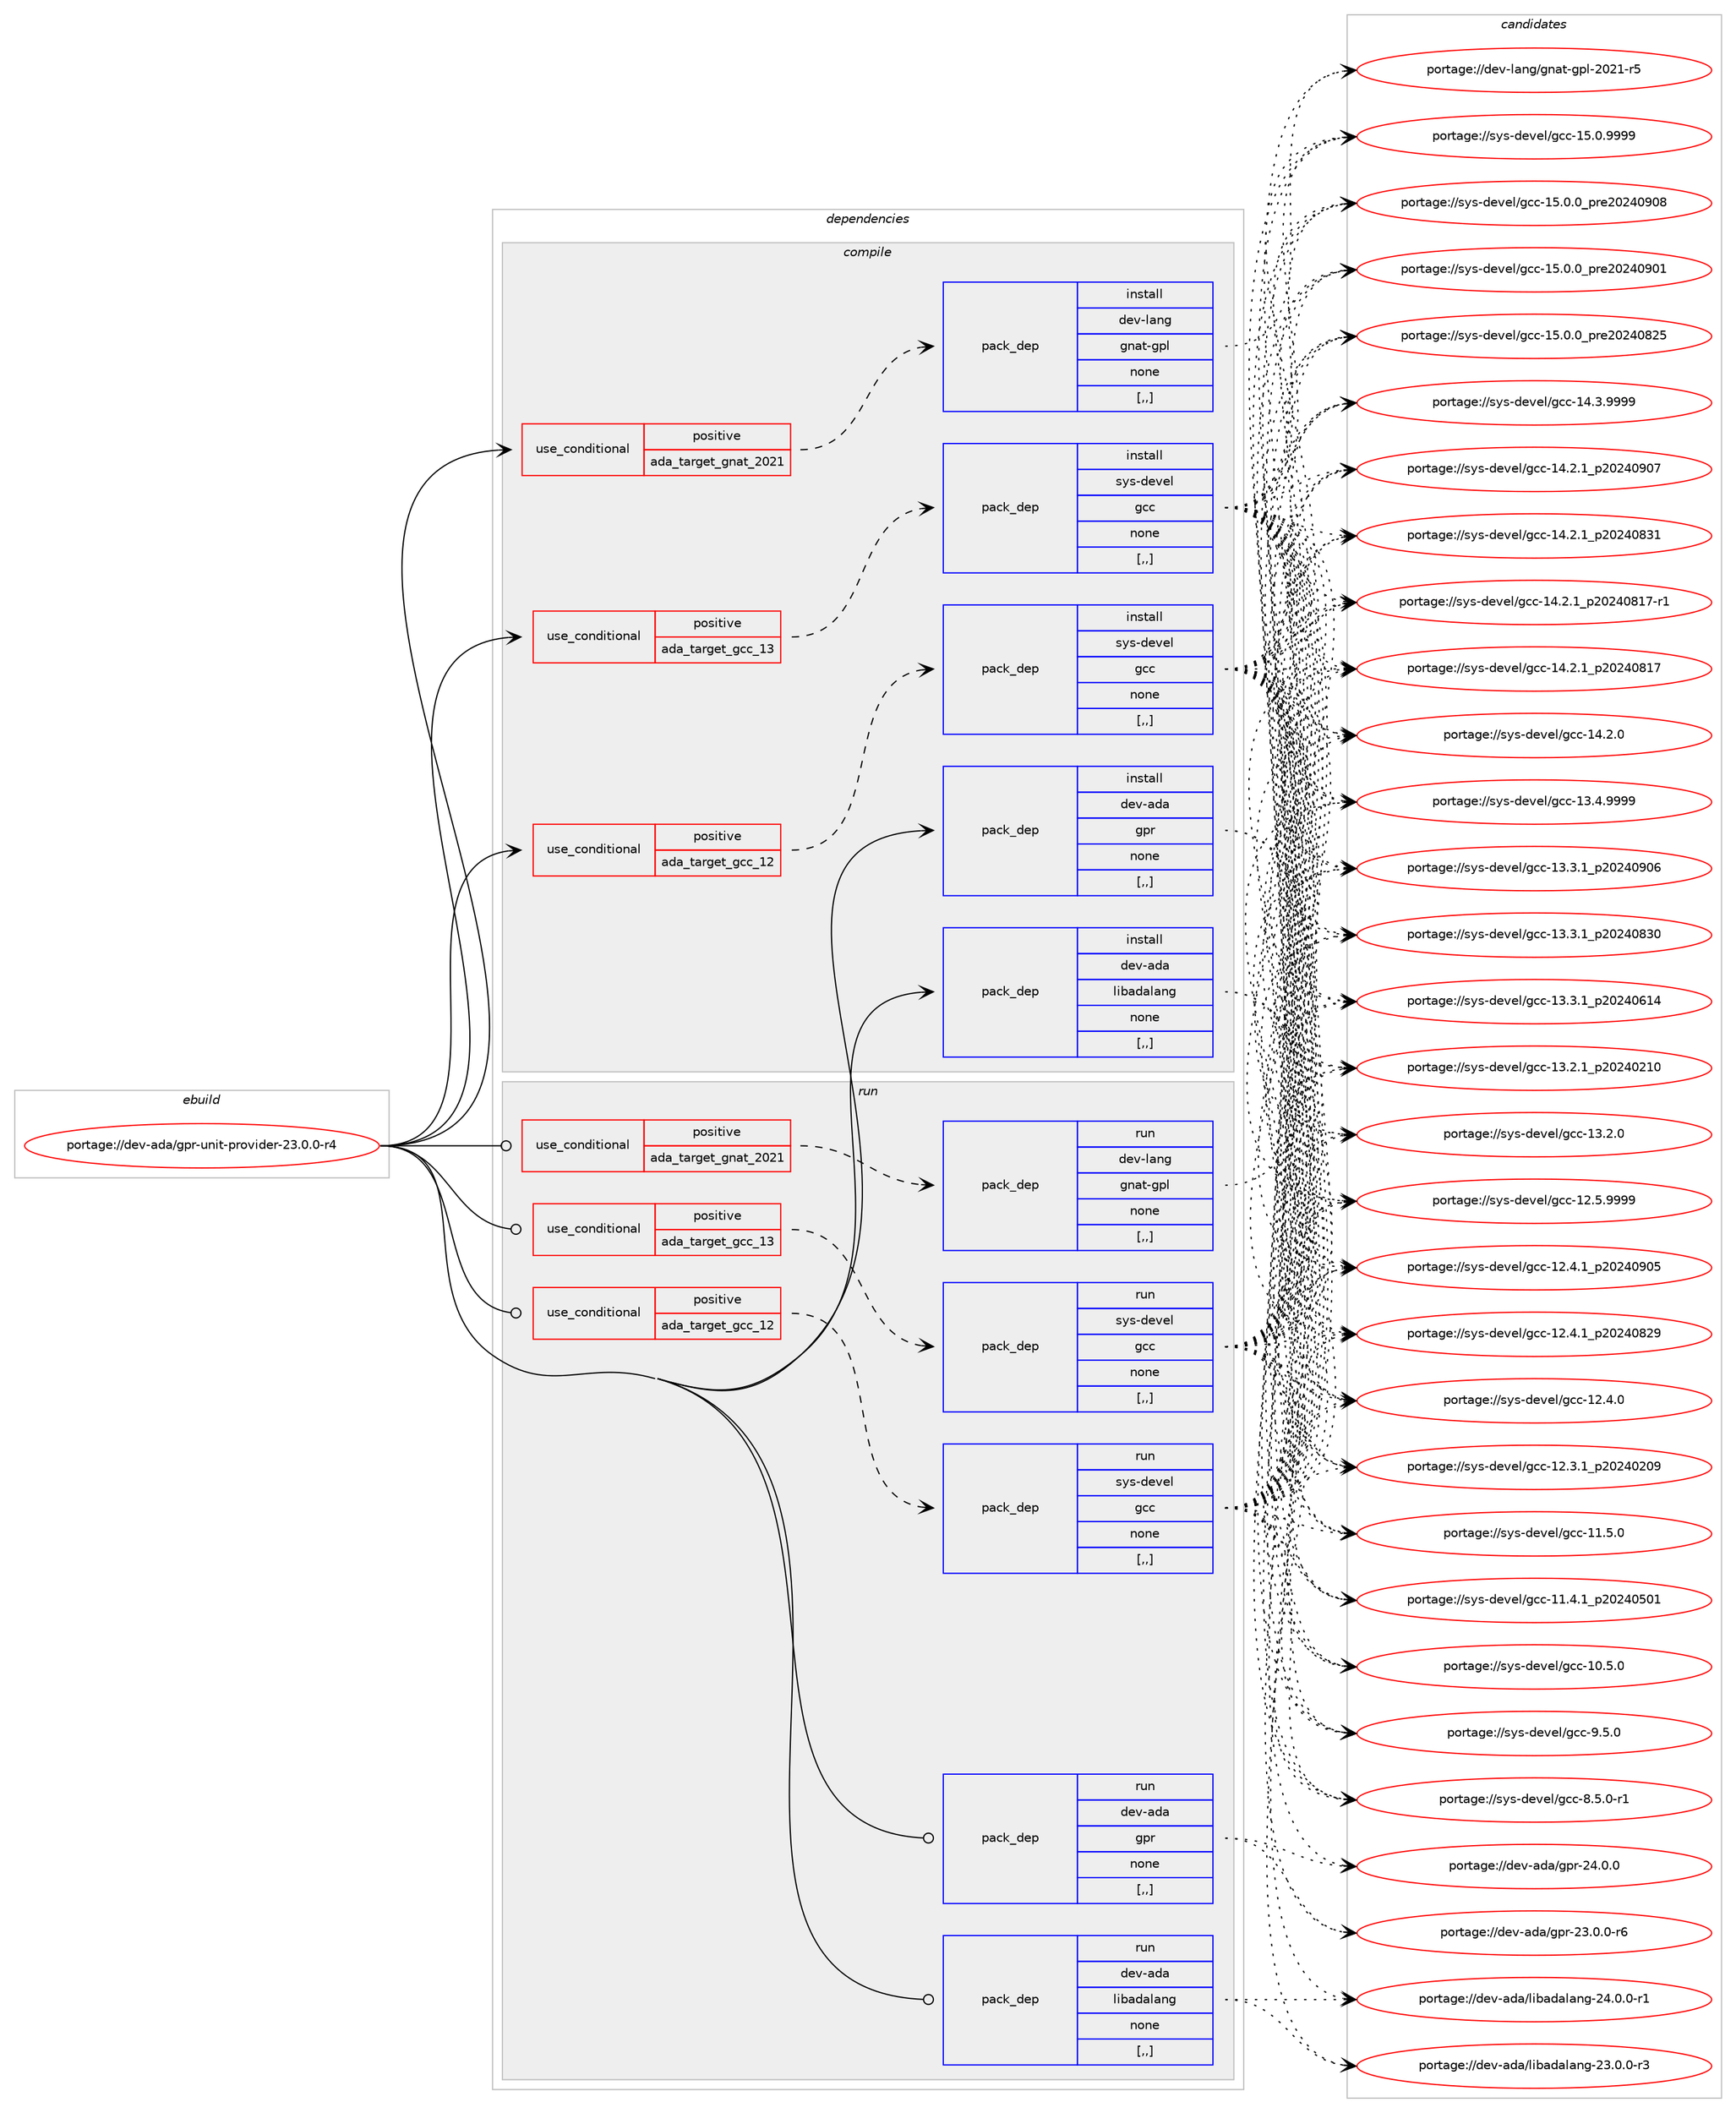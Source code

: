 digraph prolog {

# *************
# Graph options
# *************

newrank=true;
concentrate=true;
compound=true;
graph [rankdir=LR,fontname=Helvetica,fontsize=10,ranksep=1.5];#, ranksep=2.5, nodesep=0.2];
edge  [arrowhead=vee];
node  [fontname=Helvetica,fontsize=10];

# **********
# The ebuild
# **********

subgraph cluster_leftcol {
color=gray;
label=<<i>ebuild</i>>;
id [label="portage://dev-ada/gpr-unit-provider-23.0.0-r4", color=red, width=4, href="../dev-ada/gpr-unit-provider-23.0.0-r4.svg"];
}

# ****************
# The dependencies
# ****************

subgraph cluster_midcol {
color=gray;
label=<<i>dependencies</i>>;
subgraph cluster_compile {
fillcolor="#eeeeee";
style=filled;
label=<<i>compile</i>>;
subgraph cond146392 {
dependency557303 [label=<<TABLE BORDER="0" CELLBORDER="1" CELLSPACING="0" CELLPADDING="4"><TR><TD ROWSPAN="3" CELLPADDING="10">use_conditional</TD></TR><TR><TD>positive</TD></TR><TR><TD>ada_target_gcc_12</TD></TR></TABLE>>, shape=none, color=red];
subgraph pack406389 {
dependency557304 [label=<<TABLE BORDER="0" CELLBORDER="1" CELLSPACING="0" CELLPADDING="4" WIDTH="220"><TR><TD ROWSPAN="6" CELLPADDING="30">pack_dep</TD></TR><TR><TD WIDTH="110">install</TD></TR><TR><TD>sys-devel</TD></TR><TR><TD>gcc</TD></TR><TR><TD>none</TD></TR><TR><TD>[,,]</TD></TR></TABLE>>, shape=none, color=blue];
}
dependency557303:e -> dependency557304:w [weight=20,style="dashed",arrowhead="vee"];
}
id:e -> dependency557303:w [weight=20,style="solid",arrowhead="vee"];
subgraph cond146393 {
dependency557305 [label=<<TABLE BORDER="0" CELLBORDER="1" CELLSPACING="0" CELLPADDING="4"><TR><TD ROWSPAN="3" CELLPADDING="10">use_conditional</TD></TR><TR><TD>positive</TD></TR><TR><TD>ada_target_gcc_13</TD></TR></TABLE>>, shape=none, color=red];
subgraph pack406390 {
dependency557306 [label=<<TABLE BORDER="0" CELLBORDER="1" CELLSPACING="0" CELLPADDING="4" WIDTH="220"><TR><TD ROWSPAN="6" CELLPADDING="30">pack_dep</TD></TR><TR><TD WIDTH="110">install</TD></TR><TR><TD>sys-devel</TD></TR><TR><TD>gcc</TD></TR><TR><TD>none</TD></TR><TR><TD>[,,]</TD></TR></TABLE>>, shape=none, color=blue];
}
dependency557305:e -> dependency557306:w [weight=20,style="dashed",arrowhead="vee"];
}
id:e -> dependency557305:w [weight=20,style="solid",arrowhead="vee"];
subgraph cond146394 {
dependency557307 [label=<<TABLE BORDER="0" CELLBORDER="1" CELLSPACING="0" CELLPADDING="4"><TR><TD ROWSPAN="3" CELLPADDING="10">use_conditional</TD></TR><TR><TD>positive</TD></TR><TR><TD>ada_target_gnat_2021</TD></TR></TABLE>>, shape=none, color=red];
subgraph pack406391 {
dependency557308 [label=<<TABLE BORDER="0" CELLBORDER="1" CELLSPACING="0" CELLPADDING="4" WIDTH="220"><TR><TD ROWSPAN="6" CELLPADDING="30">pack_dep</TD></TR><TR><TD WIDTH="110">install</TD></TR><TR><TD>dev-lang</TD></TR><TR><TD>gnat-gpl</TD></TR><TR><TD>none</TD></TR><TR><TD>[,,]</TD></TR></TABLE>>, shape=none, color=blue];
}
dependency557307:e -> dependency557308:w [weight=20,style="dashed",arrowhead="vee"];
}
id:e -> dependency557307:w [weight=20,style="solid",arrowhead="vee"];
subgraph pack406392 {
dependency557309 [label=<<TABLE BORDER="0" CELLBORDER="1" CELLSPACING="0" CELLPADDING="4" WIDTH="220"><TR><TD ROWSPAN="6" CELLPADDING="30">pack_dep</TD></TR><TR><TD WIDTH="110">install</TD></TR><TR><TD>dev-ada</TD></TR><TR><TD>gpr</TD></TR><TR><TD>none</TD></TR><TR><TD>[,,]</TD></TR></TABLE>>, shape=none, color=blue];
}
id:e -> dependency557309:w [weight=20,style="solid",arrowhead="vee"];
subgraph pack406393 {
dependency557310 [label=<<TABLE BORDER="0" CELLBORDER="1" CELLSPACING="0" CELLPADDING="4" WIDTH="220"><TR><TD ROWSPAN="6" CELLPADDING="30">pack_dep</TD></TR><TR><TD WIDTH="110">install</TD></TR><TR><TD>dev-ada</TD></TR><TR><TD>libadalang</TD></TR><TR><TD>none</TD></TR><TR><TD>[,,]</TD></TR></TABLE>>, shape=none, color=blue];
}
id:e -> dependency557310:w [weight=20,style="solid",arrowhead="vee"];
}
subgraph cluster_compileandrun {
fillcolor="#eeeeee";
style=filled;
label=<<i>compile and run</i>>;
}
subgraph cluster_run {
fillcolor="#eeeeee";
style=filled;
label=<<i>run</i>>;
subgraph cond146395 {
dependency557311 [label=<<TABLE BORDER="0" CELLBORDER="1" CELLSPACING="0" CELLPADDING="4"><TR><TD ROWSPAN="3" CELLPADDING="10">use_conditional</TD></TR><TR><TD>positive</TD></TR><TR><TD>ada_target_gcc_12</TD></TR></TABLE>>, shape=none, color=red];
subgraph pack406394 {
dependency557312 [label=<<TABLE BORDER="0" CELLBORDER="1" CELLSPACING="0" CELLPADDING="4" WIDTH="220"><TR><TD ROWSPAN="6" CELLPADDING="30">pack_dep</TD></TR><TR><TD WIDTH="110">run</TD></TR><TR><TD>sys-devel</TD></TR><TR><TD>gcc</TD></TR><TR><TD>none</TD></TR><TR><TD>[,,]</TD></TR></TABLE>>, shape=none, color=blue];
}
dependency557311:e -> dependency557312:w [weight=20,style="dashed",arrowhead="vee"];
}
id:e -> dependency557311:w [weight=20,style="solid",arrowhead="odot"];
subgraph cond146396 {
dependency557313 [label=<<TABLE BORDER="0" CELLBORDER="1" CELLSPACING="0" CELLPADDING="4"><TR><TD ROWSPAN="3" CELLPADDING="10">use_conditional</TD></TR><TR><TD>positive</TD></TR><TR><TD>ada_target_gcc_13</TD></TR></TABLE>>, shape=none, color=red];
subgraph pack406395 {
dependency557314 [label=<<TABLE BORDER="0" CELLBORDER="1" CELLSPACING="0" CELLPADDING="4" WIDTH="220"><TR><TD ROWSPAN="6" CELLPADDING="30">pack_dep</TD></TR><TR><TD WIDTH="110">run</TD></TR><TR><TD>sys-devel</TD></TR><TR><TD>gcc</TD></TR><TR><TD>none</TD></TR><TR><TD>[,,]</TD></TR></TABLE>>, shape=none, color=blue];
}
dependency557313:e -> dependency557314:w [weight=20,style="dashed",arrowhead="vee"];
}
id:e -> dependency557313:w [weight=20,style="solid",arrowhead="odot"];
subgraph cond146397 {
dependency557315 [label=<<TABLE BORDER="0" CELLBORDER="1" CELLSPACING="0" CELLPADDING="4"><TR><TD ROWSPAN="3" CELLPADDING="10">use_conditional</TD></TR><TR><TD>positive</TD></TR><TR><TD>ada_target_gnat_2021</TD></TR></TABLE>>, shape=none, color=red];
subgraph pack406396 {
dependency557316 [label=<<TABLE BORDER="0" CELLBORDER="1" CELLSPACING="0" CELLPADDING="4" WIDTH="220"><TR><TD ROWSPAN="6" CELLPADDING="30">pack_dep</TD></TR><TR><TD WIDTH="110">run</TD></TR><TR><TD>dev-lang</TD></TR><TR><TD>gnat-gpl</TD></TR><TR><TD>none</TD></TR><TR><TD>[,,]</TD></TR></TABLE>>, shape=none, color=blue];
}
dependency557315:e -> dependency557316:w [weight=20,style="dashed",arrowhead="vee"];
}
id:e -> dependency557315:w [weight=20,style="solid",arrowhead="odot"];
subgraph pack406397 {
dependency557317 [label=<<TABLE BORDER="0" CELLBORDER="1" CELLSPACING="0" CELLPADDING="4" WIDTH="220"><TR><TD ROWSPAN="6" CELLPADDING="30">pack_dep</TD></TR><TR><TD WIDTH="110">run</TD></TR><TR><TD>dev-ada</TD></TR><TR><TD>gpr</TD></TR><TR><TD>none</TD></TR><TR><TD>[,,]</TD></TR></TABLE>>, shape=none, color=blue];
}
id:e -> dependency557317:w [weight=20,style="solid",arrowhead="odot"];
subgraph pack406398 {
dependency557318 [label=<<TABLE BORDER="0" CELLBORDER="1" CELLSPACING="0" CELLPADDING="4" WIDTH="220"><TR><TD ROWSPAN="6" CELLPADDING="30">pack_dep</TD></TR><TR><TD WIDTH="110">run</TD></TR><TR><TD>dev-ada</TD></TR><TR><TD>libadalang</TD></TR><TR><TD>none</TD></TR><TR><TD>[,,]</TD></TR></TABLE>>, shape=none, color=blue];
}
id:e -> dependency557318:w [weight=20,style="solid",arrowhead="odot"];
}
}

# **************
# The candidates
# **************

subgraph cluster_choices {
rank=same;
color=gray;
label=<<i>candidates</i>>;

subgraph choice406389 {
color=black;
nodesep=1;
choice1151211154510010111810110847103999945495346484657575757 [label="portage://sys-devel/gcc-15.0.9999", color=red, width=4,href="../sys-devel/gcc-15.0.9999.svg"];
choice1151211154510010111810110847103999945495346484648951121141015048505248574856 [label="portage://sys-devel/gcc-15.0.0_pre20240908", color=red, width=4,href="../sys-devel/gcc-15.0.0_pre20240908.svg"];
choice1151211154510010111810110847103999945495346484648951121141015048505248574849 [label="portage://sys-devel/gcc-15.0.0_pre20240901", color=red, width=4,href="../sys-devel/gcc-15.0.0_pre20240901.svg"];
choice1151211154510010111810110847103999945495346484648951121141015048505248565053 [label="portage://sys-devel/gcc-15.0.0_pre20240825", color=red, width=4,href="../sys-devel/gcc-15.0.0_pre20240825.svg"];
choice1151211154510010111810110847103999945495246514657575757 [label="portage://sys-devel/gcc-14.3.9999", color=red, width=4,href="../sys-devel/gcc-14.3.9999.svg"];
choice1151211154510010111810110847103999945495246504649951125048505248574855 [label="portage://sys-devel/gcc-14.2.1_p20240907", color=red, width=4,href="../sys-devel/gcc-14.2.1_p20240907.svg"];
choice1151211154510010111810110847103999945495246504649951125048505248565149 [label="portage://sys-devel/gcc-14.2.1_p20240831", color=red, width=4,href="../sys-devel/gcc-14.2.1_p20240831.svg"];
choice11512111545100101118101108471039999454952465046499511250485052485649554511449 [label="portage://sys-devel/gcc-14.2.1_p20240817-r1", color=red, width=4,href="../sys-devel/gcc-14.2.1_p20240817-r1.svg"];
choice1151211154510010111810110847103999945495246504649951125048505248564955 [label="portage://sys-devel/gcc-14.2.1_p20240817", color=red, width=4,href="../sys-devel/gcc-14.2.1_p20240817.svg"];
choice1151211154510010111810110847103999945495246504648 [label="portage://sys-devel/gcc-14.2.0", color=red, width=4,href="../sys-devel/gcc-14.2.0.svg"];
choice1151211154510010111810110847103999945495146524657575757 [label="portage://sys-devel/gcc-13.4.9999", color=red, width=4,href="../sys-devel/gcc-13.4.9999.svg"];
choice1151211154510010111810110847103999945495146514649951125048505248574854 [label="portage://sys-devel/gcc-13.3.1_p20240906", color=red, width=4,href="../sys-devel/gcc-13.3.1_p20240906.svg"];
choice1151211154510010111810110847103999945495146514649951125048505248565148 [label="portage://sys-devel/gcc-13.3.1_p20240830", color=red, width=4,href="../sys-devel/gcc-13.3.1_p20240830.svg"];
choice1151211154510010111810110847103999945495146514649951125048505248544952 [label="portage://sys-devel/gcc-13.3.1_p20240614", color=red, width=4,href="../sys-devel/gcc-13.3.1_p20240614.svg"];
choice1151211154510010111810110847103999945495146504649951125048505248504948 [label="portage://sys-devel/gcc-13.2.1_p20240210", color=red, width=4,href="../sys-devel/gcc-13.2.1_p20240210.svg"];
choice1151211154510010111810110847103999945495146504648 [label="portage://sys-devel/gcc-13.2.0", color=red, width=4,href="../sys-devel/gcc-13.2.0.svg"];
choice1151211154510010111810110847103999945495046534657575757 [label="portage://sys-devel/gcc-12.5.9999", color=red, width=4,href="../sys-devel/gcc-12.5.9999.svg"];
choice1151211154510010111810110847103999945495046524649951125048505248574853 [label="portage://sys-devel/gcc-12.4.1_p20240905", color=red, width=4,href="../sys-devel/gcc-12.4.1_p20240905.svg"];
choice1151211154510010111810110847103999945495046524649951125048505248565057 [label="portage://sys-devel/gcc-12.4.1_p20240829", color=red, width=4,href="../sys-devel/gcc-12.4.1_p20240829.svg"];
choice1151211154510010111810110847103999945495046524648 [label="portage://sys-devel/gcc-12.4.0", color=red, width=4,href="../sys-devel/gcc-12.4.0.svg"];
choice1151211154510010111810110847103999945495046514649951125048505248504857 [label="portage://sys-devel/gcc-12.3.1_p20240209", color=red, width=4,href="../sys-devel/gcc-12.3.1_p20240209.svg"];
choice1151211154510010111810110847103999945494946534648 [label="portage://sys-devel/gcc-11.5.0", color=red, width=4,href="../sys-devel/gcc-11.5.0.svg"];
choice1151211154510010111810110847103999945494946524649951125048505248534849 [label="portage://sys-devel/gcc-11.4.1_p20240501", color=red, width=4,href="../sys-devel/gcc-11.4.1_p20240501.svg"];
choice1151211154510010111810110847103999945494846534648 [label="portage://sys-devel/gcc-10.5.0", color=red, width=4,href="../sys-devel/gcc-10.5.0.svg"];
choice11512111545100101118101108471039999455746534648 [label="portage://sys-devel/gcc-9.5.0", color=red, width=4,href="../sys-devel/gcc-9.5.0.svg"];
choice115121115451001011181011084710399994556465346484511449 [label="portage://sys-devel/gcc-8.5.0-r1", color=red, width=4,href="../sys-devel/gcc-8.5.0-r1.svg"];
dependency557304:e -> choice1151211154510010111810110847103999945495346484657575757:w [style=dotted,weight="100"];
dependency557304:e -> choice1151211154510010111810110847103999945495346484648951121141015048505248574856:w [style=dotted,weight="100"];
dependency557304:e -> choice1151211154510010111810110847103999945495346484648951121141015048505248574849:w [style=dotted,weight="100"];
dependency557304:e -> choice1151211154510010111810110847103999945495346484648951121141015048505248565053:w [style=dotted,weight="100"];
dependency557304:e -> choice1151211154510010111810110847103999945495246514657575757:w [style=dotted,weight="100"];
dependency557304:e -> choice1151211154510010111810110847103999945495246504649951125048505248574855:w [style=dotted,weight="100"];
dependency557304:e -> choice1151211154510010111810110847103999945495246504649951125048505248565149:w [style=dotted,weight="100"];
dependency557304:e -> choice11512111545100101118101108471039999454952465046499511250485052485649554511449:w [style=dotted,weight="100"];
dependency557304:e -> choice1151211154510010111810110847103999945495246504649951125048505248564955:w [style=dotted,weight="100"];
dependency557304:e -> choice1151211154510010111810110847103999945495246504648:w [style=dotted,weight="100"];
dependency557304:e -> choice1151211154510010111810110847103999945495146524657575757:w [style=dotted,weight="100"];
dependency557304:e -> choice1151211154510010111810110847103999945495146514649951125048505248574854:w [style=dotted,weight="100"];
dependency557304:e -> choice1151211154510010111810110847103999945495146514649951125048505248565148:w [style=dotted,weight="100"];
dependency557304:e -> choice1151211154510010111810110847103999945495146514649951125048505248544952:w [style=dotted,weight="100"];
dependency557304:e -> choice1151211154510010111810110847103999945495146504649951125048505248504948:w [style=dotted,weight="100"];
dependency557304:e -> choice1151211154510010111810110847103999945495146504648:w [style=dotted,weight="100"];
dependency557304:e -> choice1151211154510010111810110847103999945495046534657575757:w [style=dotted,weight="100"];
dependency557304:e -> choice1151211154510010111810110847103999945495046524649951125048505248574853:w [style=dotted,weight="100"];
dependency557304:e -> choice1151211154510010111810110847103999945495046524649951125048505248565057:w [style=dotted,weight="100"];
dependency557304:e -> choice1151211154510010111810110847103999945495046524648:w [style=dotted,weight="100"];
dependency557304:e -> choice1151211154510010111810110847103999945495046514649951125048505248504857:w [style=dotted,weight="100"];
dependency557304:e -> choice1151211154510010111810110847103999945494946534648:w [style=dotted,weight="100"];
dependency557304:e -> choice1151211154510010111810110847103999945494946524649951125048505248534849:w [style=dotted,weight="100"];
dependency557304:e -> choice1151211154510010111810110847103999945494846534648:w [style=dotted,weight="100"];
dependency557304:e -> choice11512111545100101118101108471039999455746534648:w [style=dotted,weight="100"];
dependency557304:e -> choice115121115451001011181011084710399994556465346484511449:w [style=dotted,weight="100"];
}
subgraph choice406390 {
color=black;
nodesep=1;
choice1151211154510010111810110847103999945495346484657575757 [label="portage://sys-devel/gcc-15.0.9999", color=red, width=4,href="../sys-devel/gcc-15.0.9999.svg"];
choice1151211154510010111810110847103999945495346484648951121141015048505248574856 [label="portage://sys-devel/gcc-15.0.0_pre20240908", color=red, width=4,href="../sys-devel/gcc-15.0.0_pre20240908.svg"];
choice1151211154510010111810110847103999945495346484648951121141015048505248574849 [label="portage://sys-devel/gcc-15.0.0_pre20240901", color=red, width=4,href="../sys-devel/gcc-15.0.0_pre20240901.svg"];
choice1151211154510010111810110847103999945495346484648951121141015048505248565053 [label="portage://sys-devel/gcc-15.0.0_pre20240825", color=red, width=4,href="../sys-devel/gcc-15.0.0_pre20240825.svg"];
choice1151211154510010111810110847103999945495246514657575757 [label="portage://sys-devel/gcc-14.3.9999", color=red, width=4,href="../sys-devel/gcc-14.3.9999.svg"];
choice1151211154510010111810110847103999945495246504649951125048505248574855 [label="portage://sys-devel/gcc-14.2.1_p20240907", color=red, width=4,href="../sys-devel/gcc-14.2.1_p20240907.svg"];
choice1151211154510010111810110847103999945495246504649951125048505248565149 [label="portage://sys-devel/gcc-14.2.1_p20240831", color=red, width=4,href="../sys-devel/gcc-14.2.1_p20240831.svg"];
choice11512111545100101118101108471039999454952465046499511250485052485649554511449 [label="portage://sys-devel/gcc-14.2.1_p20240817-r1", color=red, width=4,href="../sys-devel/gcc-14.2.1_p20240817-r1.svg"];
choice1151211154510010111810110847103999945495246504649951125048505248564955 [label="portage://sys-devel/gcc-14.2.1_p20240817", color=red, width=4,href="../sys-devel/gcc-14.2.1_p20240817.svg"];
choice1151211154510010111810110847103999945495246504648 [label="portage://sys-devel/gcc-14.2.0", color=red, width=4,href="../sys-devel/gcc-14.2.0.svg"];
choice1151211154510010111810110847103999945495146524657575757 [label="portage://sys-devel/gcc-13.4.9999", color=red, width=4,href="../sys-devel/gcc-13.4.9999.svg"];
choice1151211154510010111810110847103999945495146514649951125048505248574854 [label="portage://sys-devel/gcc-13.3.1_p20240906", color=red, width=4,href="../sys-devel/gcc-13.3.1_p20240906.svg"];
choice1151211154510010111810110847103999945495146514649951125048505248565148 [label="portage://sys-devel/gcc-13.3.1_p20240830", color=red, width=4,href="../sys-devel/gcc-13.3.1_p20240830.svg"];
choice1151211154510010111810110847103999945495146514649951125048505248544952 [label="portage://sys-devel/gcc-13.3.1_p20240614", color=red, width=4,href="../sys-devel/gcc-13.3.1_p20240614.svg"];
choice1151211154510010111810110847103999945495146504649951125048505248504948 [label="portage://sys-devel/gcc-13.2.1_p20240210", color=red, width=4,href="../sys-devel/gcc-13.2.1_p20240210.svg"];
choice1151211154510010111810110847103999945495146504648 [label="portage://sys-devel/gcc-13.2.0", color=red, width=4,href="../sys-devel/gcc-13.2.0.svg"];
choice1151211154510010111810110847103999945495046534657575757 [label="portage://sys-devel/gcc-12.5.9999", color=red, width=4,href="../sys-devel/gcc-12.5.9999.svg"];
choice1151211154510010111810110847103999945495046524649951125048505248574853 [label="portage://sys-devel/gcc-12.4.1_p20240905", color=red, width=4,href="../sys-devel/gcc-12.4.1_p20240905.svg"];
choice1151211154510010111810110847103999945495046524649951125048505248565057 [label="portage://sys-devel/gcc-12.4.1_p20240829", color=red, width=4,href="../sys-devel/gcc-12.4.1_p20240829.svg"];
choice1151211154510010111810110847103999945495046524648 [label="portage://sys-devel/gcc-12.4.0", color=red, width=4,href="../sys-devel/gcc-12.4.0.svg"];
choice1151211154510010111810110847103999945495046514649951125048505248504857 [label="portage://sys-devel/gcc-12.3.1_p20240209", color=red, width=4,href="../sys-devel/gcc-12.3.1_p20240209.svg"];
choice1151211154510010111810110847103999945494946534648 [label="portage://sys-devel/gcc-11.5.0", color=red, width=4,href="../sys-devel/gcc-11.5.0.svg"];
choice1151211154510010111810110847103999945494946524649951125048505248534849 [label="portage://sys-devel/gcc-11.4.1_p20240501", color=red, width=4,href="../sys-devel/gcc-11.4.1_p20240501.svg"];
choice1151211154510010111810110847103999945494846534648 [label="portage://sys-devel/gcc-10.5.0", color=red, width=4,href="../sys-devel/gcc-10.5.0.svg"];
choice11512111545100101118101108471039999455746534648 [label="portage://sys-devel/gcc-9.5.0", color=red, width=4,href="../sys-devel/gcc-9.5.0.svg"];
choice115121115451001011181011084710399994556465346484511449 [label="portage://sys-devel/gcc-8.5.0-r1", color=red, width=4,href="../sys-devel/gcc-8.5.0-r1.svg"];
dependency557306:e -> choice1151211154510010111810110847103999945495346484657575757:w [style=dotted,weight="100"];
dependency557306:e -> choice1151211154510010111810110847103999945495346484648951121141015048505248574856:w [style=dotted,weight="100"];
dependency557306:e -> choice1151211154510010111810110847103999945495346484648951121141015048505248574849:w [style=dotted,weight="100"];
dependency557306:e -> choice1151211154510010111810110847103999945495346484648951121141015048505248565053:w [style=dotted,weight="100"];
dependency557306:e -> choice1151211154510010111810110847103999945495246514657575757:w [style=dotted,weight="100"];
dependency557306:e -> choice1151211154510010111810110847103999945495246504649951125048505248574855:w [style=dotted,weight="100"];
dependency557306:e -> choice1151211154510010111810110847103999945495246504649951125048505248565149:w [style=dotted,weight="100"];
dependency557306:e -> choice11512111545100101118101108471039999454952465046499511250485052485649554511449:w [style=dotted,weight="100"];
dependency557306:e -> choice1151211154510010111810110847103999945495246504649951125048505248564955:w [style=dotted,weight="100"];
dependency557306:e -> choice1151211154510010111810110847103999945495246504648:w [style=dotted,weight="100"];
dependency557306:e -> choice1151211154510010111810110847103999945495146524657575757:w [style=dotted,weight="100"];
dependency557306:e -> choice1151211154510010111810110847103999945495146514649951125048505248574854:w [style=dotted,weight="100"];
dependency557306:e -> choice1151211154510010111810110847103999945495146514649951125048505248565148:w [style=dotted,weight="100"];
dependency557306:e -> choice1151211154510010111810110847103999945495146514649951125048505248544952:w [style=dotted,weight="100"];
dependency557306:e -> choice1151211154510010111810110847103999945495146504649951125048505248504948:w [style=dotted,weight="100"];
dependency557306:e -> choice1151211154510010111810110847103999945495146504648:w [style=dotted,weight="100"];
dependency557306:e -> choice1151211154510010111810110847103999945495046534657575757:w [style=dotted,weight="100"];
dependency557306:e -> choice1151211154510010111810110847103999945495046524649951125048505248574853:w [style=dotted,weight="100"];
dependency557306:e -> choice1151211154510010111810110847103999945495046524649951125048505248565057:w [style=dotted,weight="100"];
dependency557306:e -> choice1151211154510010111810110847103999945495046524648:w [style=dotted,weight="100"];
dependency557306:e -> choice1151211154510010111810110847103999945495046514649951125048505248504857:w [style=dotted,weight="100"];
dependency557306:e -> choice1151211154510010111810110847103999945494946534648:w [style=dotted,weight="100"];
dependency557306:e -> choice1151211154510010111810110847103999945494946524649951125048505248534849:w [style=dotted,weight="100"];
dependency557306:e -> choice1151211154510010111810110847103999945494846534648:w [style=dotted,weight="100"];
dependency557306:e -> choice11512111545100101118101108471039999455746534648:w [style=dotted,weight="100"];
dependency557306:e -> choice115121115451001011181011084710399994556465346484511449:w [style=dotted,weight="100"];
}
subgraph choice406391 {
color=black;
nodesep=1;
choice100101118451089711010347103110971164510311210845504850494511453 [label="portage://dev-lang/gnat-gpl-2021-r5", color=red, width=4,href="../dev-lang/gnat-gpl-2021-r5.svg"];
dependency557308:e -> choice100101118451089711010347103110971164510311210845504850494511453:w [style=dotted,weight="100"];
}
subgraph choice406392 {
color=black;
nodesep=1;
choice1001011184597100974710311211445505246484648 [label="portage://dev-ada/gpr-24.0.0", color=red, width=4,href="../dev-ada/gpr-24.0.0.svg"];
choice10010111845971009747103112114455051464846484511454 [label="portage://dev-ada/gpr-23.0.0-r6", color=red, width=4,href="../dev-ada/gpr-23.0.0-r6.svg"];
dependency557309:e -> choice1001011184597100974710311211445505246484648:w [style=dotted,weight="100"];
dependency557309:e -> choice10010111845971009747103112114455051464846484511454:w [style=dotted,weight="100"];
}
subgraph choice406393 {
color=black;
nodesep=1;
choice1001011184597100974710810598971009710897110103455052464846484511449 [label="portage://dev-ada/libadalang-24.0.0-r1", color=red, width=4,href="../dev-ada/libadalang-24.0.0-r1.svg"];
choice1001011184597100974710810598971009710897110103455051464846484511451 [label="portage://dev-ada/libadalang-23.0.0-r3", color=red, width=4,href="../dev-ada/libadalang-23.0.0-r3.svg"];
dependency557310:e -> choice1001011184597100974710810598971009710897110103455052464846484511449:w [style=dotted,weight="100"];
dependency557310:e -> choice1001011184597100974710810598971009710897110103455051464846484511451:w [style=dotted,weight="100"];
}
subgraph choice406394 {
color=black;
nodesep=1;
choice1151211154510010111810110847103999945495346484657575757 [label="portage://sys-devel/gcc-15.0.9999", color=red, width=4,href="../sys-devel/gcc-15.0.9999.svg"];
choice1151211154510010111810110847103999945495346484648951121141015048505248574856 [label="portage://sys-devel/gcc-15.0.0_pre20240908", color=red, width=4,href="../sys-devel/gcc-15.0.0_pre20240908.svg"];
choice1151211154510010111810110847103999945495346484648951121141015048505248574849 [label="portage://sys-devel/gcc-15.0.0_pre20240901", color=red, width=4,href="../sys-devel/gcc-15.0.0_pre20240901.svg"];
choice1151211154510010111810110847103999945495346484648951121141015048505248565053 [label="portage://sys-devel/gcc-15.0.0_pre20240825", color=red, width=4,href="../sys-devel/gcc-15.0.0_pre20240825.svg"];
choice1151211154510010111810110847103999945495246514657575757 [label="portage://sys-devel/gcc-14.3.9999", color=red, width=4,href="../sys-devel/gcc-14.3.9999.svg"];
choice1151211154510010111810110847103999945495246504649951125048505248574855 [label="portage://sys-devel/gcc-14.2.1_p20240907", color=red, width=4,href="../sys-devel/gcc-14.2.1_p20240907.svg"];
choice1151211154510010111810110847103999945495246504649951125048505248565149 [label="portage://sys-devel/gcc-14.2.1_p20240831", color=red, width=4,href="../sys-devel/gcc-14.2.1_p20240831.svg"];
choice11512111545100101118101108471039999454952465046499511250485052485649554511449 [label="portage://sys-devel/gcc-14.2.1_p20240817-r1", color=red, width=4,href="../sys-devel/gcc-14.2.1_p20240817-r1.svg"];
choice1151211154510010111810110847103999945495246504649951125048505248564955 [label="portage://sys-devel/gcc-14.2.1_p20240817", color=red, width=4,href="../sys-devel/gcc-14.2.1_p20240817.svg"];
choice1151211154510010111810110847103999945495246504648 [label="portage://sys-devel/gcc-14.2.0", color=red, width=4,href="../sys-devel/gcc-14.2.0.svg"];
choice1151211154510010111810110847103999945495146524657575757 [label="portage://sys-devel/gcc-13.4.9999", color=red, width=4,href="../sys-devel/gcc-13.4.9999.svg"];
choice1151211154510010111810110847103999945495146514649951125048505248574854 [label="portage://sys-devel/gcc-13.3.1_p20240906", color=red, width=4,href="../sys-devel/gcc-13.3.1_p20240906.svg"];
choice1151211154510010111810110847103999945495146514649951125048505248565148 [label="portage://sys-devel/gcc-13.3.1_p20240830", color=red, width=4,href="../sys-devel/gcc-13.3.1_p20240830.svg"];
choice1151211154510010111810110847103999945495146514649951125048505248544952 [label="portage://sys-devel/gcc-13.3.1_p20240614", color=red, width=4,href="../sys-devel/gcc-13.3.1_p20240614.svg"];
choice1151211154510010111810110847103999945495146504649951125048505248504948 [label="portage://sys-devel/gcc-13.2.1_p20240210", color=red, width=4,href="../sys-devel/gcc-13.2.1_p20240210.svg"];
choice1151211154510010111810110847103999945495146504648 [label="portage://sys-devel/gcc-13.2.0", color=red, width=4,href="../sys-devel/gcc-13.2.0.svg"];
choice1151211154510010111810110847103999945495046534657575757 [label="portage://sys-devel/gcc-12.5.9999", color=red, width=4,href="../sys-devel/gcc-12.5.9999.svg"];
choice1151211154510010111810110847103999945495046524649951125048505248574853 [label="portage://sys-devel/gcc-12.4.1_p20240905", color=red, width=4,href="../sys-devel/gcc-12.4.1_p20240905.svg"];
choice1151211154510010111810110847103999945495046524649951125048505248565057 [label="portage://sys-devel/gcc-12.4.1_p20240829", color=red, width=4,href="../sys-devel/gcc-12.4.1_p20240829.svg"];
choice1151211154510010111810110847103999945495046524648 [label="portage://sys-devel/gcc-12.4.0", color=red, width=4,href="../sys-devel/gcc-12.4.0.svg"];
choice1151211154510010111810110847103999945495046514649951125048505248504857 [label="portage://sys-devel/gcc-12.3.1_p20240209", color=red, width=4,href="../sys-devel/gcc-12.3.1_p20240209.svg"];
choice1151211154510010111810110847103999945494946534648 [label="portage://sys-devel/gcc-11.5.0", color=red, width=4,href="../sys-devel/gcc-11.5.0.svg"];
choice1151211154510010111810110847103999945494946524649951125048505248534849 [label="portage://sys-devel/gcc-11.4.1_p20240501", color=red, width=4,href="../sys-devel/gcc-11.4.1_p20240501.svg"];
choice1151211154510010111810110847103999945494846534648 [label="portage://sys-devel/gcc-10.5.0", color=red, width=4,href="../sys-devel/gcc-10.5.0.svg"];
choice11512111545100101118101108471039999455746534648 [label="portage://sys-devel/gcc-9.5.0", color=red, width=4,href="../sys-devel/gcc-9.5.0.svg"];
choice115121115451001011181011084710399994556465346484511449 [label="portage://sys-devel/gcc-8.5.0-r1", color=red, width=4,href="../sys-devel/gcc-8.5.0-r1.svg"];
dependency557312:e -> choice1151211154510010111810110847103999945495346484657575757:w [style=dotted,weight="100"];
dependency557312:e -> choice1151211154510010111810110847103999945495346484648951121141015048505248574856:w [style=dotted,weight="100"];
dependency557312:e -> choice1151211154510010111810110847103999945495346484648951121141015048505248574849:w [style=dotted,weight="100"];
dependency557312:e -> choice1151211154510010111810110847103999945495346484648951121141015048505248565053:w [style=dotted,weight="100"];
dependency557312:e -> choice1151211154510010111810110847103999945495246514657575757:w [style=dotted,weight="100"];
dependency557312:e -> choice1151211154510010111810110847103999945495246504649951125048505248574855:w [style=dotted,weight="100"];
dependency557312:e -> choice1151211154510010111810110847103999945495246504649951125048505248565149:w [style=dotted,weight="100"];
dependency557312:e -> choice11512111545100101118101108471039999454952465046499511250485052485649554511449:w [style=dotted,weight="100"];
dependency557312:e -> choice1151211154510010111810110847103999945495246504649951125048505248564955:w [style=dotted,weight="100"];
dependency557312:e -> choice1151211154510010111810110847103999945495246504648:w [style=dotted,weight="100"];
dependency557312:e -> choice1151211154510010111810110847103999945495146524657575757:w [style=dotted,weight="100"];
dependency557312:e -> choice1151211154510010111810110847103999945495146514649951125048505248574854:w [style=dotted,weight="100"];
dependency557312:e -> choice1151211154510010111810110847103999945495146514649951125048505248565148:w [style=dotted,weight="100"];
dependency557312:e -> choice1151211154510010111810110847103999945495146514649951125048505248544952:w [style=dotted,weight="100"];
dependency557312:e -> choice1151211154510010111810110847103999945495146504649951125048505248504948:w [style=dotted,weight="100"];
dependency557312:e -> choice1151211154510010111810110847103999945495146504648:w [style=dotted,weight="100"];
dependency557312:e -> choice1151211154510010111810110847103999945495046534657575757:w [style=dotted,weight="100"];
dependency557312:e -> choice1151211154510010111810110847103999945495046524649951125048505248574853:w [style=dotted,weight="100"];
dependency557312:e -> choice1151211154510010111810110847103999945495046524649951125048505248565057:w [style=dotted,weight="100"];
dependency557312:e -> choice1151211154510010111810110847103999945495046524648:w [style=dotted,weight="100"];
dependency557312:e -> choice1151211154510010111810110847103999945495046514649951125048505248504857:w [style=dotted,weight="100"];
dependency557312:e -> choice1151211154510010111810110847103999945494946534648:w [style=dotted,weight="100"];
dependency557312:e -> choice1151211154510010111810110847103999945494946524649951125048505248534849:w [style=dotted,weight="100"];
dependency557312:e -> choice1151211154510010111810110847103999945494846534648:w [style=dotted,weight="100"];
dependency557312:e -> choice11512111545100101118101108471039999455746534648:w [style=dotted,weight="100"];
dependency557312:e -> choice115121115451001011181011084710399994556465346484511449:w [style=dotted,weight="100"];
}
subgraph choice406395 {
color=black;
nodesep=1;
choice1151211154510010111810110847103999945495346484657575757 [label="portage://sys-devel/gcc-15.0.9999", color=red, width=4,href="../sys-devel/gcc-15.0.9999.svg"];
choice1151211154510010111810110847103999945495346484648951121141015048505248574856 [label="portage://sys-devel/gcc-15.0.0_pre20240908", color=red, width=4,href="../sys-devel/gcc-15.0.0_pre20240908.svg"];
choice1151211154510010111810110847103999945495346484648951121141015048505248574849 [label="portage://sys-devel/gcc-15.0.0_pre20240901", color=red, width=4,href="../sys-devel/gcc-15.0.0_pre20240901.svg"];
choice1151211154510010111810110847103999945495346484648951121141015048505248565053 [label="portage://sys-devel/gcc-15.0.0_pre20240825", color=red, width=4,href="../sys-devel/gcc-15.0.0_pre20240825.svg"];
choice1151211154510010111810110847103999945495246514657575757 [label="portage://sys-devel/gcc-14.3.9999", color=red, width=4,href="../sys-devel/gcc-14.3.9999.svg"];
choice1151211154510010111810110847103999945495246504649951125048505248574855 [label="portage://sys-devel/gcc-14.2.1_p20240907", color=red, width=4,href="../sys-devel/gcc-14.2.1_p20240907.svg"];
choice1151211154510010111810110847103999945495246504649951125048505248565149 [label="portage://sys-devel/gcc-14.2.1_p20240831", color=red, width=4,href="../sys-devel/gcc-14.2.1_p20240831.svg"];
choice11512111545100101118101108471039999454952465046499511250485052485649554511449 [label="portage://sys-devel/gcc-14.2.1_p20240817-r1", color=red, width=4,href="../sys-devel/gcc-14.2.1_p20240817-r1.svg"];
choice1151211154510010111810110847103999945495246504649951125048505248564955 [label="portage://sys-devel/gcc-14.2.1_p20240817", color=red, width=4,href="../sys-devel/gcc-14.2.1_p20240817.svg"];
choice1151211154510010111810110847103999945495246504648 [label="portage://sys-devel/gcc-14.2.0", color=red, width=4,href="../sys-devel/gcc-14.2.0.svg"];
choice1151211154510010111810110847103999945495146524657575757 [label="portage://sys-devel/gcc-13.4.9999", color=red, width=4,href="../sys-devel/gcc-13.4.9999.svg"];
choice1151211154510010111810110847103999945495146514649951125048505248574854 [label="portage://sys-devel/gcc-13.3.1_p20240906", color=red, width=4,href="../sys-devel/gcc-13.3.1_p20240906.svg"];
choice1151211154510010111810110847103999945495146514649951125048505248565148 [label="portage://sys-devel/gcc-13.3.1_p20240830", color=red, width=4,href="../sys-devel/gcc-13.3.1_p20240830.svg"];
choice1151211154510010111810110847103999945495146514649951125048505248544952 [label="portage://sys-devel/gcc-13.3.1_p20240614", color=red, width=4,href="../sys-devel/gcc-13.3.1_p20240614.svg"];
choice1151211154510010111810110847103999945495146504649951125048505248504948 [label="portage://sys-devel/gcc-13.2.1_p20240210", color=red, width=4,href="../sys-devel/gcc-13.2.1_p20240210.svg"];
choice1151211154510010111810110847103999945495146504648 [label="portage://sys-devel/gcc-13.2.0", color=red, width=4,href="../sys-devel/gcc-13.2.0.svg"];
choice1151211154510010111810110847103999945495046534657575757 [label="portage://sys-devel/gcc-12.5.9999", color=red, width=4,href="../sys-devel/gcc-12.5.9999.svg"];
choice1151211154510010111810110847103999945495046524649951125048505248574853 [label="portage://sys-devel/gcc-12.4.1_p20240905", color=red, width=4,href="../sys-devel/gcc-12.4.1_p20240905.svg"];
choice1151211154510010111810110847103999945495046524649951125048505248565057 [label="portage://sys-devel/gcc-12.4.1_p20240829", color=red, width=4,href="../sys-devel/gcc-12.4.1_p20240829.svg"];
choice1151211154510010111810110847103999945495046524648 [label="portage://sys-devel/gcc-12.4.0", color=red, width=4,href="../sys-devel/gcc-12.4.0.svg"];
choice1151211154510010111810110847103999945495046514649951125048505248504857 [label="portage://sys-devel/gcc-12.3.1_p20240209", color=red, width=4,href="../sys-devel/gcc-12.3.1_p20240209.svg"];
choice1151211154510010111810110847103999945494946534648 [label="portage://sys-devel/gcc-11.5.0", color=red, width=4,href="../sys-devel/gcc-11.5.0.svg"];
choice1151211154510010111810110847103999945494946524649951125048505248534849 [label="portage://sys-devel/gcc-11.4.1_p20240501", color=red, width=4,href="../sys-devel/gcc-11.4.1_p20240501.svg"];
choice1151211154510010111810110847103999945494846534648 [label="portage://sys-devel/gcc-10.5.0", color=red, width=4,href="../sys-devel/gcc-10.5.0.svg"];
choice11512111545100101118101108471039999455746534648 [label="portage://sys-devel/gcc-9.5.0", color=red, width=4,href="../sys-devel/gcc-9.5.0.svg"];
choice115121115451001011181011084710399994556465346484511449 [label="portage://sys-devel/gcc-8.5.0-r1", color=red, width=4,href="../sys-devel/gcc-8.5.0-r1.svg"];
dependency557314:e -> choice1151211154510010111810110847103999945495346484657575757:w [style=dotted,weight="100"];
dependency557314:e -> choice1151211154510010111810110847103999945495346484648951121141015048505248574856:w [style=dotted,weight="100"];
dependency557314:e -> choice1151211154510010111810110847103999945495346484648951121141015048505248574849:w [style=dotted,weight="100"];
dependency557314:e -> choice1151211154510010111810110847103999945495346484648951121141015048505248565053:w [style=dotted,weight="100"];
dependency557314:e -> choice1151211154510010111810110847103999945495246514657575757:w [style=dotted,weight="100"];
dependency557314:e -> choice1151211154510010111810110847103999945495246504649951125048505248574855:w [style=dotted,weight="100"];
dependency557314:e -> choice1151211154510010111810110847103999945495246504649951125048505248565149:w [style=dotted,weight="100"];
dependency557314:e -> choice11512111545100101118101108471039999454952465046499511250485052485649554511449:w [style=dotted,weight="100"];
dependency557314:e -> choice1151211154510010111810110847103999945495246504649951125048505248564955:w [style=dotted,weight="100"];
dependency557314:e -> choice1151211154510010111810110847103999945495246504648:w [style=dotted,weight="100"];
dependency557314:e -> choice1151211154510010111810110847103999945495146524657575757:w [style=dotted,weight="100"];
dependency557314:e -> choice1151211154510010111810110847103999945495146514649951125048505248574854:w [style=dotted,weight="100"];
dependency557314:e -> choice1151211154510010111810110847103999945495146514649951125048505248565148:w [style=dotted,weight="100"];
dependency557314:e -> choice1151211154510010111810110847103999945495146514649951125048505248544952:w [style=dotted,weight="100"];
dependency557314:e -> choice1151211154510010111810110847103999945495146504649951125048505248504948:w [style=dotted,weight="100"];
dependency557314:e -> choice1151211154510010111810110847103999945495146504648:w [style=dotted,weight="100"];
dependency557314:e -> choice1151211154510010111810110847103999945495046534657575757:w [style=dotted,weight="100"];
dependency557314:e -> choice1151211154510010111810110847103999945495046524649951125048505248574853:w [style=dotted,weight="100"];
dependency557314:e -> choice1151211154510010111810110847103999945495046524649951125048505248565057:w [style=dotted,weight="100"];
dependency557314:e -> choice1151211154510010111810110847103999945495046524648:w [style=dotted,weight="100"];
dependency557314:e -> choice1151211154510010111810110847103999945495046514649951125048505248504857:w [style=dotted,weight="100"];
dependency557314:e -> choice1151211154510010111810110847103999945494946534648:w [style=dotted,weight="100"];
dependency557314:e -> choice1151211154510010111810110847103999945494946524649951125048505248534849:w [style=dotted,weight="100"];
dependency557314:e -> choice1151211154510010111810110847103999945494846534648:w [style=dotted,weight="100"];
dependency557314:e -> choice11512111545100101118101108471039999455746534648:w [style=dotted,weight="100"];
dependency557314:e -> choice115121115451001011181011084710399994556465346484511449:w [style=dotted,weight="100"];
}
subgraph choice406396 {
color=black;
nodesep=1;
choice100101118451089711010347103110971164510311210845504850494511453 [label="portage://dev-lang/gnat-gpl-2021-r5", color=red, width=4,href="../dev-lang/gnat-gpl-2021-r5.svg"];
dependency557316:e -> choice100101118451089711010347103110971164510311210845504850494511453:w [style=dotted,weight="100"];
}
subgraph choice406397 {
color=black;
nodesep=1;
choice1001011184597100974710311211445505246484648 [label="portage://dev-ada/gpr-24.0.0", color=red, width=4,href="../dev-ada/gpr-24.0.0.svg"];
choice10010111845971009747103112114455051464846484511454 [label="portage://dev-ada/gpr-23.0.0-r6", color=red, width=4,href="../dev-ada/gpr-23.0.0-r6.svg"];
dependency557317:e -> choice1001011184597100974710311211445505246484648:w [style=dotted,weight="100"];
dependency557317:e -> choice10010111845971009747103112114455051464846484511454:w [style=dotted,weight="100"];
}
subgraph choice406398 {
color=black;
nodesep=1;
choice1001011184597100974710810598971009710897110103455052464846484511449 [label="portage://dev-ada/libadalang-24.0.0-r1", color=red, width=4,href="../dev-ada/libadalang-24.0.0-r1.svg"];
choice1001011184597100974710810598971009710897110103455051464846484511451 [label="portage://dev-ada/libadalang-23.0.0-r3", color=red, width=4,href="../dev-ada/libadalang-23.0.0-r3.svg"];
dependency557318:e -> choice1001011184597100974710810598971009710897110103455052464846484511449:w [style=dotted,weight="100"];
dependency557318:e -> choice1001011184597100974710810598971009710897110103455051464846484511451:w [style=dotted,weight="100"];
}
}

}
